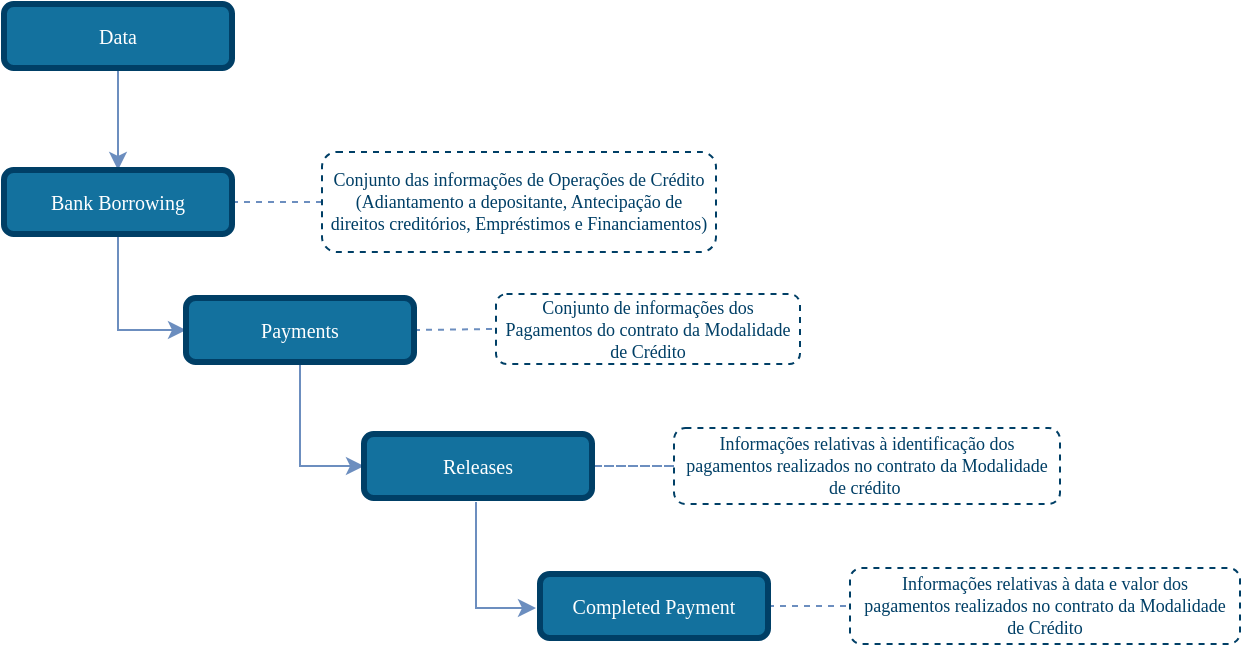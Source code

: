 <mxfile version="14.4.2" type="device"><diagram id="pwx9f-JPc5i2mSrcDJkJ" name="Accounts - Balance"><mxGraphModel dx="708" dy="344" grid="1" gridSize="10" guides="1" tooltips="1" connect="1" arrows="1" fold="1" page="1" pageScale="1" pageWidth="827" pageHeight="1169" math="0" shadow="0"><root><mxCell id="0"/><mxCell id="1" parent="0"/><mxCell id="7SM82Xgn0hcUYBG6hJO3-5" style="edgeStyle=none;rounded=1;orthogonalLoop=1;jettySize=auto;html=1;entryX=0;entryY=0.5;entryDx=0;entryDy=0;dashed=1;endArrow=none;endFill=0;endSize=6;strokeColor=#6C8EBF;exitX=1;exitY=0.5;exitDx=0;exitDy=0;" parent="1" source="s8GSPq7UgO-F03P1_zAw-1" target="7SM82Xgn0hcUYBG6hJO3-3" edge="1"><mxGeometry relative="1" as="geometry"><mxPoint x="302" y="277.0" as="sourcePoint"/><mxPoint x="483" y="180" as="targetPoint"/></mxGeometry></mxCell><mxCell id="CP8brj2QoUajFCljk4hs-6" style="edgeStyle=orthogonalEdgeStyle;rounded=0;orthogonalLoop=1;jettySize=auto;html=1;entryX=0.5;entryY=0;entryDx=0;entryDy=0;endSize=6;fillColor=#dae8fc;strokeColor=#6c8ebf;comic=0;shadow=0;backgroundOutline=0;snapToPoint=0;fixDash=0;endArrow=classic;endFill=1;exitX=0.5;exitY=1;exitDx=0;exitDy=0;" parent="1" source="3PWHhMvqnkYnXc9wFaOa-1" target="CP8brj2QoUajFCljk4hs-3" edge="1"><mxGeometry relative="1" as="geometry"><mxPoint x="-43" y="11" as="sourcePoint"/><mxPoint x="-43" y="43" as="targetPoint"/></mxGeometry></mxCell><mxCell id="s8GSPq7UgO-F03P1_zAw-9" style="edgeStyle=orthogonalEdgeStyle;rounded=0;orthogonalLoop=1;jettySize=auto;html=1;exitX=0.5;exitY=1;exitDx=0;exitDy=0;entryX=0;entryY=0.5;entryDx=0;entryDy=0;strokeColor=#6C8EBF;endArrow=classic;endFill=1;" parent="1" source="CP8brj2QoUajFCljk4hs-3" target="s8GSPq7UgO-F03P1_zAw-1" edge="1"><mxGeometry relative="1" as="geometry"/></mxCell><mxCell id="s8GSPq7UgO-F03P1_zAw-17" style="edgeStyle=none;rounded=1;orthogonalLoop=1;jettySize=auto;html=1;exitX=1;exitY=0.5;exitDx=0;exitDy=0;entryX=0;entryY=0.5;entryDx=0;entryDy=0;dashed=1;endArrow=none;endFill=0;endSize=6;strokeColor=#6C8EBF;" parent="1" source="CP8brj2QoUajFCljk4hs-3" target="CP8brj2QoUajFCljk4hs-20" edge="1"><mxGeometry relative="1" as="geometry"><mxPoint x="216" y="135" as="targetPoint"/></mxGeometry></mxCell><mxCell id="CP8brj2QoUajFCljk4hs-3" value="Bank Borrowing" style="rounded=1;whiteSpace=wrap;html=1;comic=0;shadow=0;backgroundOutline=0;snapToPoint=0;fixDash=0;strokeWidth=3;fontFamily=Verdana;fontStyle=0;labelBackgroundColor=none;labelBorderColor=none;fontSize=10;fillColor=#13719E;strokeColor=#003F66;fontColor=#ffffff;" parent="1" vertex="1"><mxGeometry x="82" y="165" width="114" height="32" as="geometry"/></mxCell><mxCell id="CP8brj2QoUajFCljk4hs-20" value="&lt;font style=&quot;font-size: 9px&quot;&gt;Conjunto das informações de Operações de Crédito (Adiantamento a depositante, Antecipação de direitos creditórios, Empréstimos e Financiamentos)&lt;/font&gt;" style="rounded=1;whiteSpace=wrap;html=1;shadow=0;comic=0;strokeColor=#003F66;strokeWidth=1;fillColor=#ffffff;fontFamily=Verdana;fontSize=9;fontColor=#003F66;dashed=1;spacingLeft=5;spacing=0;spacingRight=5;spacingBottom=5;spacingTop=5;align=center;verticalAlign=middle;gradientColor=#ffffff;" parent="1" vertex="1"><mxGeometry x="241" y="156" width="197" height="50" as="geometry"/></mxCell><mxCell id="7SM82Xgn0hcUYBG6hJO3-3" value="&lt;font style=&quot;font-size: 9px&quot;&gt;Conjunto de informações dos Pagamentos do contrato da Modalidade de Crédito&lt;/font&gt;" style="rounded=1;whiteSpace=wrap;html=1;shadow=0;comic=0;strokeColor=#003F66;strokeWidth=1;fillColor=#ffffff;fontFamily=Verdana;fontSize=9;fontColor=#003F66;dashed=1;spacingLeft=5;spacing=0;spacingRight=5;spacingBottom=5;spacingTop=5;align=center;verticalAlign=middle;gradientColor=#ffffff;" parent="1" vertex="1"><mxGeometry x="328" y="227" width="152" height="35" as="geometry"/></mxCell><mxCell id="m7QnHi-RZr34GQDkbDEl-1" style="edgeStyle=none;rounded=1;orthogonalLoop=1;jettySize=auto;html=1;entryX=0;entryY=0.5;entryDx=0;entryDy=0;dashed=1;endArrow=none;endFill=0;endSize=6;strokeColor=#6C8EBF;exitX=1;exitY=0.5;exitDx=0;exitDy=0;" parent="1" source="m7QnHi-RZr34GQDkbDEl-2" target="m7QnHi-RZr34GQDkbDEl-3" edge="1"><mxGeometry relative="1" as="geometry"><mxPoint x="391" y="336.0" as="sourcePoint"/><mxPoint x="572" y="239" as="targetPoint"/></mxGeometry></mxCell><mxCell id="m7QnHi-RZr34GQDkbDEl-3" value="&lt;font style=&quot;font-size: 9px&quot;&gt;Informações relativas à identificação dos pagamentos realizados no contrato da Modalidade de crédito&amp;nbsp;&lt;/font&gt;" style="rounded=1;whiteSpace=wrap;html=1;shadow=0;comic=0;strokeColor=#003F66;strokeWidth=1;fillColor=#ffffff;fontFamily=Verdana;fontSize=9;fontColor=#003F66;dashed=1;spacingLeft=5;spacing=0;spacingRight=5;spacingBottom=5;spacingTop=5;align=center;verticalAlign=middle;gradientColor=#ffffff;" parent="1" vertex="1"><mxGeometry x="417" y="294" width="193" height="38" as="geometry"/></mxCell><mxCell id="m7QnHi-RZr34GQDkbDEl-5" style="edgeStyle=orthogonalEdgeStyle;rounded=0;orthogonalLoop=1;jettySize=auto;html=1;exitX=0.5;exitY=1;exitDx=0;exitDy=0;entryX=0;entryY=0.5;entryDx=0;entryDy=0;strokeColor=#6C8EBF;endArrow=classic;endFill=1;" parent="1" source="s8GSPq7UgO-F03P1_zAw-1" target="m7QnHi-RZr34GQDkbDEl-2" edge="1"><mxGeometry relative="1" as="geometry"><mxPoint x="144" y="207" as="sourcePoint"/><mxPoint x="183" y="255" as="targetPoint"/></mxGeometry></mxCell><mxCell id="3PWHhMvqnkYnXc9wFaOa-1" value="Data" style="rounded=1;whiteSpace=wrap;html=1;comic=0;shadow=0;backgroundOutline=0;snapToPoint=0;fixDash=0;strokeWidth=3;fontFamily=Verdana;fontStyle=0;labelBackgroundColor=none;labelBorderColor=none;fontSize=10;fillColor=#13719E;strokeColor=#003F66;fontColor=#ffffff;" parent="1" vertex="1"><mxGeometry x="82" y="82" width="114" height="32" as="geometry"/></mxCell><mxCell id="3PWHhMvqnkYnXc9wFaOa-2" style="edgeStyle=none;rounded=1;orthogonalLoop=1;jettySize=auto;html=1;entryX=0;entryY=0.5;entryDx=0;entryDy=0;dashed=1;endArrow=none;endFill=0;endSize=6;strokeColor=#6C8EBF;exitX=1;exitY=0.5;exitDx=0;exitDy=0;" parent="1" edge="1"><mxGeometry relative="1" as="geometry"><mxPoint x="378" y="313" as="sourcePoint"/><mxPoint x="419" y="313" as="targetPoint"/></mxGeometry></mxCell><mxCell id="s8GSPq7UgO-F03P1_zAw-1" value="Payments" style="rounded=1;whiteSpace=wrap;html=1;comic=0;shadow=0;backgroundOutline=0;snapToPoint=0;fixDash=0;strokeWidth=3;fontFamily=Verdana;fontStyle=0;labelBackgroundColor=none;labelBorderColor=none;fontSize=10;fillColor=#13719E;strokeColor=#003F66;fontColor=#ffffff;" parent="1" vertex="1"><mxGeometry x="173" y="229" width="114" height="32" as="geometry"/></mxCell><mxCell id="m7QnHi-RZr34GQDkbDEl-2" value="Releases" style="rounded=1;whiteSpace=wrap;html=1;comic=0;shadow=0;backgroundOutline=0;snapToPoint=0;fixDash=0;strokeWidth=3;fontFamily=Verdana;fontStyle=0;labelBackgroundColor=none;labelBorderColor=none;fontSize=10;fillColor=#13719E;strokeColor=#003F66;fontColor=#ffffff;" parent="1" vertex="1"><mxGeometry x="262" y="297" width="114" height="32" as="geometry"/></mxCell><mxCell id="723XJpSscW1j7bQ4foQw-1" style="edgeStyle=none;rounded=1;orthogonalLoop=1;jettySize=auto;html=1;entryX=0;entryY=0.5;entryDx=0;entryDy=0;dashed=1;endArrow=none;endFill=0;endSize=6;strokeColor=#6C8EBF;exitX=1;exitY=0.5;exitDx=0;exitDy=0;" edge="1" parent="1" source="723XJpSscW1j7bQ4foQw-5" target="723XJpSscW1j7bQ4foQw-2"><mxGeometry relative="1" as="geometry"><mxPoint x="461" y="402.0" as="sourcePoint"/><mxPoint x="642" y="305" as="targetPoint"/></mxGeometry></mxCell><mxCell id="723XJpSscW1j7bQ4foQw-2" value="&lt;font style=&quot;font-size: 9px&quot;&gt;Informações relativas à data e valor dos pagamentos realizados no contrato da Modalidade de Crédito&lt;/font&gt;" style="rounded=1;whiteSpace=wrap;html=1;shadow=0;comic=0;strokeColor=#003F66;strokeWidth=1;fillColor=#ffffff;fontFamily=Verdana;fontSize=9;fontColor=#003F66;dashed=1;spacingLeft=5;spacing=0;spacingRight=5;spacingBottom=5;spacingTop=5;align=center;verticalAlign=middle;gradientColor=#ffffff;" vertex="1" parent="1"><mxGeometry x="505" y="364" width="195" height="38" as="geometry"/></mxCell><mxCell id="723XJpSscW1j7bQ4foQw-3" style="edgeStyle=orthogonalEdgeStyle;rounded=0;orthogonalLoop=1;jettySize=auto;html=1;strokeColor=#6C8EBF;endArrow=classic;endFill=1;" edge="1" parent="1"><mxGeometry relative="1" as="geometry"><mxPoint x="318" y="331" as="sourcePoint"/><mxPoint x="348" y="384" as="targetPoint"/><Array as="points"><mxPoint x="318" y="384"/></Array></mxGeometry></mxCell><mxCell id="723XJpSscW1j7bQ4foQw-5" value="Completed Payment" style="rounded=1;whiteSpace=wrap;html=1;comic=0;shadow=0;backgroundOutline=0;snapToPoint=0;fixDash=0;strokeWidth=3;fontFamily=Verdana;fontStyle=0;labelBackgroundColor=none;labelBorderColor=none;fontSize=10;fillColor=#13719E;strokeColor=#003F66;fontColor=#ffffff;" vertex="1" parent="1"><mxGeometry x="350" y="367" width="114" height="32" as="geometry"/></mxCell></root></mxGraphModel></diagram></mxfile>